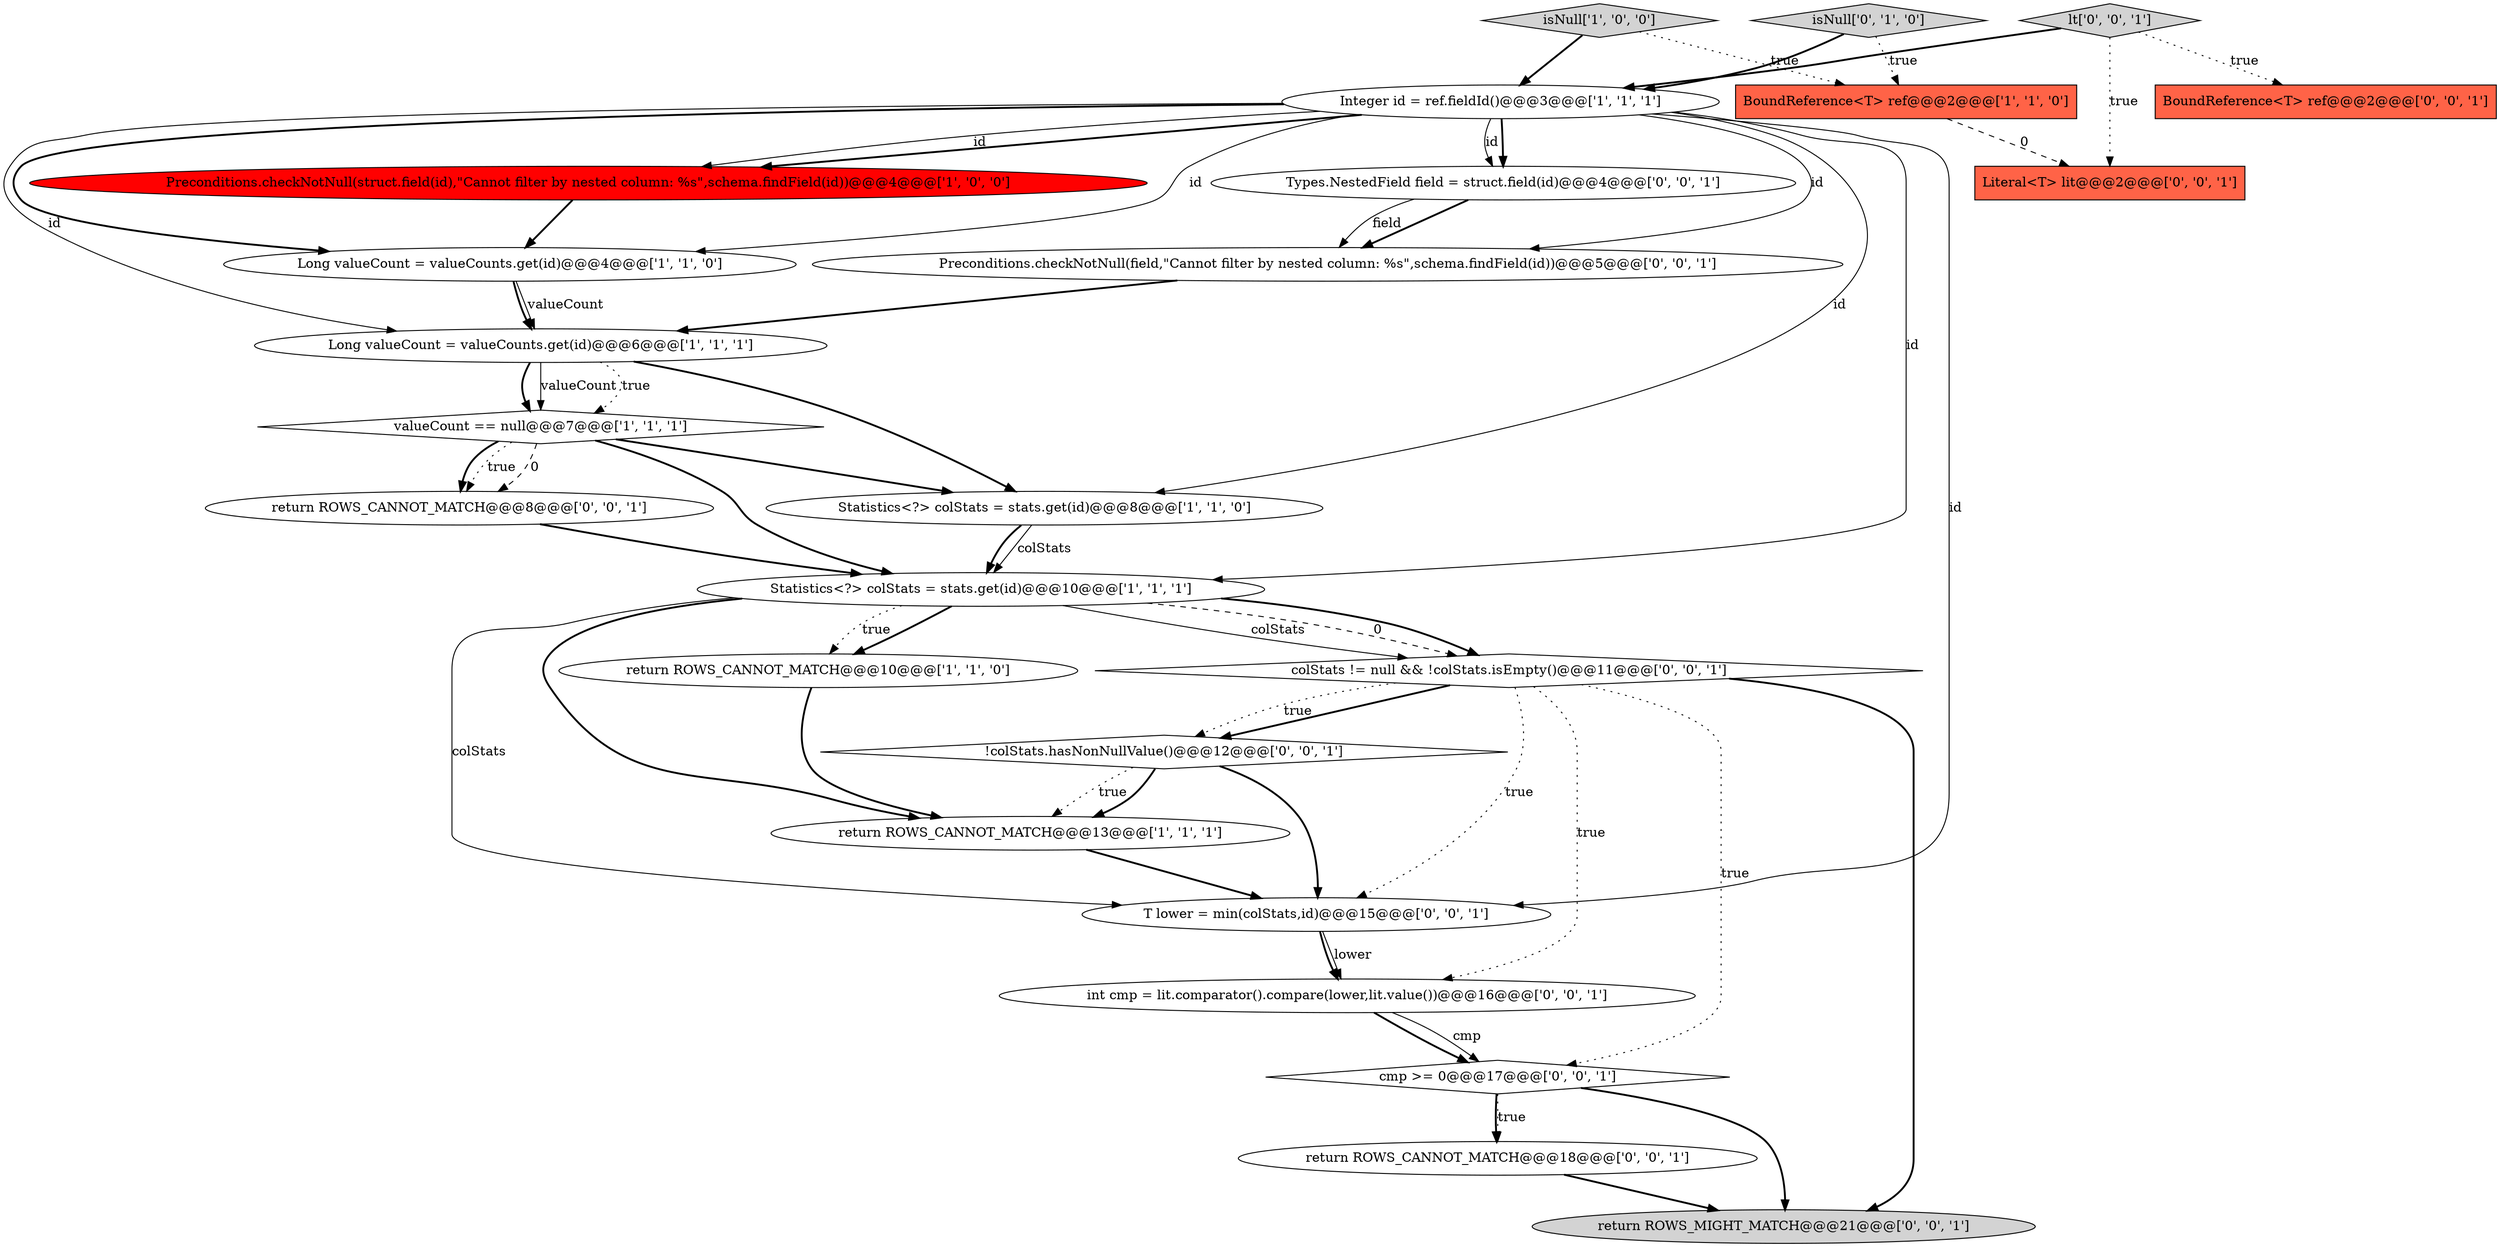digraph {
14 [style = filled, label = "return ROWS_CANNOT_MATCH@@@8@@@['0', '0', '1']", fillcolor = white, shape = ellipse image = "AAA0AAABBB3BBB"];
5 [style = filled, label = "Preconditions.checkNotNull(struct.field(id),\"Cannot filter by nested column: %s\",schema.findField(id))@@@4@@@['1', '0', '0']", fillcolor = red, shape = ellipse image = "AAA1AAABBB1BBB"];
1 [style = filled, label = "Long valueCount = valueCounts.get(id)@@@6@@@['1', '1', '1']", fillcolor = white, shape = ellipse image = "AAA0AAABBB1BBB"];
13 [style = filled, label = "return ROWS_CANNOT_MATCH@@@18@@@['0', '0', '1']", fillcolor = white, shape = ellipse image = "AAA0AAABBB3BBB"];
21 [style = filled, label = "colStats != null && !colStats.isEmpty()@@@11@@@['0', '0', '1']", fillcolor = white, shape = diamond image = "AAA0AAABBB3BBB"];
15 [style = filled, label = "BoundReference<T> ref@@@2@@@['0', '0', '1']", fillcolor = tomato, shape = box image = "AAA0AAABBB3BBB"];
7 [style = filled, label = "isNull['1', '0', '0']", fillcolor = lightgray, shape = diamond image = "AAA0AAABBB1BBB"];
11 [style = filled, label = "isNull['0', '1', '0']", fillcolor = lightgray, shape = diamond image = "AAA0AAABBB2BBB"];
16 [style = filled, label = "lt['0', '0', '1']", fillcolor = lightgray, shape = diamond image = "AAA0AAABBB3BBB"];
2 [style = filled, label = "Statistics<?> colStats = stats.get(id)@@@10@@@['1', '1', '1']", fillcolor = white, shape = ellipse image = "AAA0AAABBB1BBB"];
8 [style = filled, label = "return ROWS_CANNOT_MATCH@@@13@@@['1', '1', '1']", fillcolor = white, shape = ellipse image = "AAA0AAABBB1BBB"];
20 [style = filled, label = "Literal<T> lit@@@2@@@['0', '0', '1']", fillcolor = tomato, shape = box image = "AAA0AAABBB3BBB"];
19 [style = filled, label = "return ROWS_MIGHT_MATCH@@@21@@@['0', '0', '1']", fillcolor = lightgray, shape = ellipse image = "AAA0AAABBB3BBB"];
4 [style = filled, label = "Long valueCount = valueCounts.get(id)@@@4@@@['1', '1', '0']", fillcolor = white, shape = ellipse image = "AAA0AAABBB1BBB"];
6 [style = filled, label = "BoundReference<T> ref@@@2@@@['1', '1', '0']", fillcolor = tomato, shape = box image = "AAA0AAABBB1BBB"];
22 [style = filled, label = "cmp >= 0@@@17@@@['0', '0', '1']", fillcolor = white, shape = diamond image = "AAA0AAABBB3BBB"];
0 [style = filled, label = "valueCount == null@@@7@@@['1', '1', '1']", fillcolor = white, shape = diamond image = "AAA0AAABBB1BBB"];
12 [style = filled, label = "Preconditions.checkNotNull(field,\"Cannot filter by nested column: %s\",schema.findField(id))@@@5@@@['0', '0', '1']", fillcolor = white, shape = ellipse image = "AAA0AAABBB3BBB"];
10 [style = filled, label = "return ROWS_CANNOT_MATCH@@@10@@@['1', '1', '0']", fillcolor = white, shape = ellipse image = "AAA0AAABBB1BBB"];
3 [style = filled, label = "Integer id = ref.fieldId()@@@3@@@['1', '1', '1']", fillcolor = white, shape = ellipse image = "AAA0AAABBB1BBB"];
18 [style = filled, label = "Types.NestedField field = struct.field(id)@@@4@@@['0', '0', '1']", fillcolor = white, shape = ellipse image = "AAA0AAABBB3BBB"];
23 [style = filled, label = "T lower = min(colStats,id)@@@15@@@['0', '0', '1']", fillcolor = white, shape = ellipse image = "AAA0AAABBB3BBB"];
24 [style = filled, label = "!colStats.hasNonNullValue()@@@12@@@['0', '0', '1']", fillcolor = white, shape = diamond image = "AAA0AAABBB3BBB"];
17 [style = filled, label = "int cmp = lit.comparator().compare(lower,lit.value())@@@16@@@['0', '0', '1']", fillcolor = white, shape = ellipse image = "AAA0AAABBB3BBB"];
9 [style = filled, label = "Statistics<?> colStats = stats.get(id)@@@8@@@['1', '1', '0']", fillcolor = white, shape = ellipse image = "AAA0AAABBB1BBB"];
2->10 [style = dotted, label="true"];
16->3 [style = bold, label=""];
3->4 [style = solid, label="id"];
7->6 [style = dotted, label="true"];
0->9 [style = bold, label=""];
4->1 [style = solid, label="valueCount"];
2->23 [style = solid, label="colStats"];
8->23 [style = bold, label=""];
21->19 [style = bold, label=""];
22->19 [style = bold, label=""];
9->2 [style = bold, label=""];
6->20 [style = dashed, label="0"];
3->1 [style = solid, label="id"];
3->2 [style = solid, label="id"];
0->2 [style = bold, label=""];
18->12 [style = bold, label=""];
16->20 [style = dotted, label="true"];
21->22 [style = dotted, label="true"];
23->17 [style = solid, label="lower"];
21->24 [style = bold, label=""];
21->17 [style = dotted, label="true"];
1->0 [style = bold, label=""];
17->22 [style = bold, label=""];
2->10 [style = bold, label=""];
12->1 [style = bold, label=""];
3->4 [style = bold, label=""];
3->23 [style = solid, label="id"];
1->0 [style = solid, label="valueCount"];
17->22 [style = solid, label="cmp"];
1->9 [style = bold, label=""];
7->3 [style = bold, label=""];
3->18 [style = bold, label=""];
0->14 [style = dashed, label="0"];
2->21 [style = solid, label="colStats"];
3->18 [style = solid, label="id"];
3->5 [style = bold, label=""];
0->14 [style = bold, label=""];
13->19 [style = bold, label=""];
18->12 [style = solid, label="field"];
10->8 [style = bold, label=""];
21->24 [style = dotted, label="true"];
11->3 [style = bold, label=""];
2->21 [style = dashed, label="0"];
2->21 [style = bold, label=""];
11->6 [style = dotted, label="true"];
21->23 [style = dotted, label="true"];
5->4 [style = bold, label=""];
22->13 [style = dotted, label="true"];
3->12 [style = solid, label="id"];
23->17 [style = bold, label=""];
0->14 [style = dotted, label="true"];
9->2 [style = solid, label="colStats"];
3->5 [style = solid, label="id"];
4->1 [style = bold, label=""];
14->2 [style = bold, label=""];
1->0 [style = dotted, label="true"];
24->8 [style = dotted, label="true"];
24->8 [style = bold, label=""];
22->13 [style = bold, label=""];
2->8 [style = bold, label=""];
3->9 [style = solid, label="id"];
16->15 [style = dotted, label="true"];
24->23 [style = bold, label=""];
}

